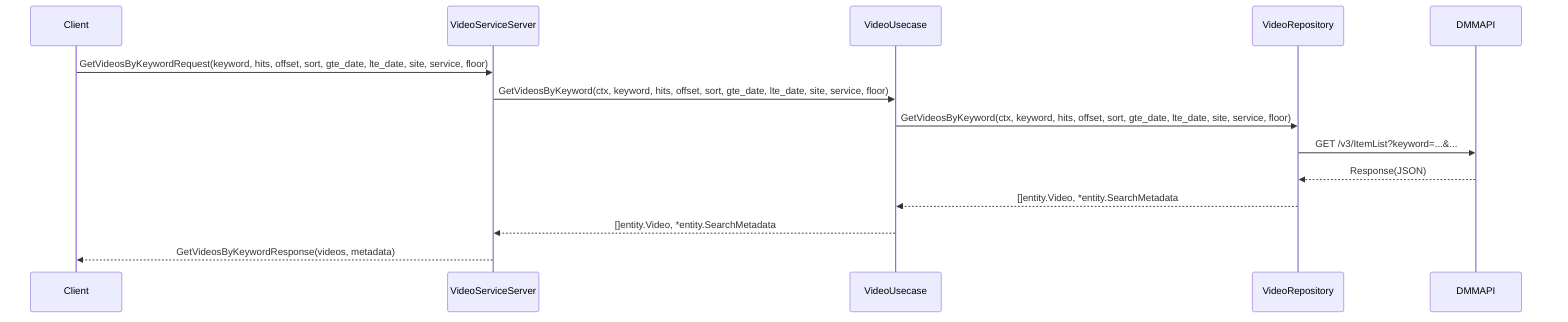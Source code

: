 sequenceDiagram
    participant Client
    participant Handler as VideoServiceServer
    participant Usecase as VideoUsecase
    participant Repository as VideoRepository
    participant DMMAPI

    Client->>Handler: GetVideosByKeywordRequest(keyword, hits, offset, sort, gte_date, lte_date, site, service, floor)
    Handler->>Usecase: GetVideosByKeyword(ctx, keyword, hits, offset, sort, gte_date, lte_date, site, service, floor)
    Usecase->>Repository: GetVideosByKeyword(ctx, keyword, hits, offset, sort, gte_date, lte_date, site, service, floor)
    Repository->>DMMAPI: GET /v3/ItemList?keyword=...&...
    DMMAPI-->>Repository: Response(JSON)
    Repository-->>Usecase: []entity.Video, *entity.SearchMetadata
    Usecase-->>Handler: []entity.Video, *entity.SearchMetadata
    Handler-->>Client: GetVideosByKeywordResponse(videos, metadata)